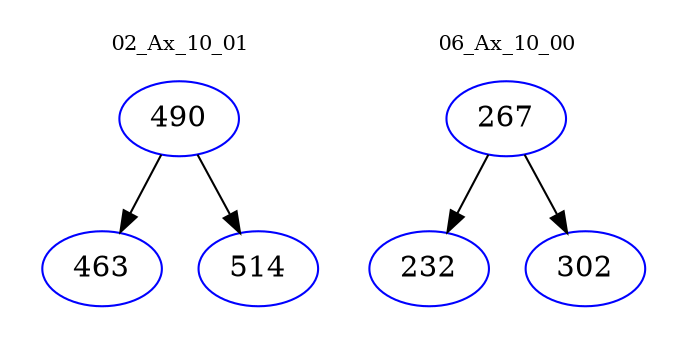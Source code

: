 digraph{
subgraph cluster_0 {
color = white
label = "02_Ax_10_01";
fontsize=10;
T0_490 [label="490", color="blue"]
T0_490 -> T0_463 [color="black"]
T0_463 [label="463", color="blue"]
T0_490 -> T0_514 [color="black"]
T0_514 [label="514", color="blue"]
}
subgraph cluster_1 {
color = white
label = "06_Ax_10_00";
fontsize=10;
T1_267 [label="267", color="blue"]
T1_267 -> T1_232 [color="black"]
T1_232 [label="232", color="blue"]
T1_267 -> T1_302 [color="black"]
T1_302 [label="302", color="blue"]
}
}
